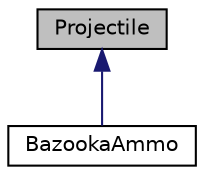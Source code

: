 digraph "Projectile"
{
  edge [fontname="Helvetica",fontsize="10",labelfontname="Helvetica",labelfontsize="10"];
  node [fontname="Helvetica",fontsize="10",shape=record];
  Node1 [label="Projectile",height=0.2,width=0.4,color="black", fillcolor="grey75", style="filled", fontcolor="black"];
  Node1 -> Node2 [dir="back",color="midnightblue",fontsize="10",style="solid",fontname="Helvetica"];
  Node2 [label="BazookaAmmo",height=0.2,width=0.4,color="black", fillcolor="white", style="filled",URL="$classBazookaAmmo.html",tooltip="Class for the bazooka projectile. "];
}
